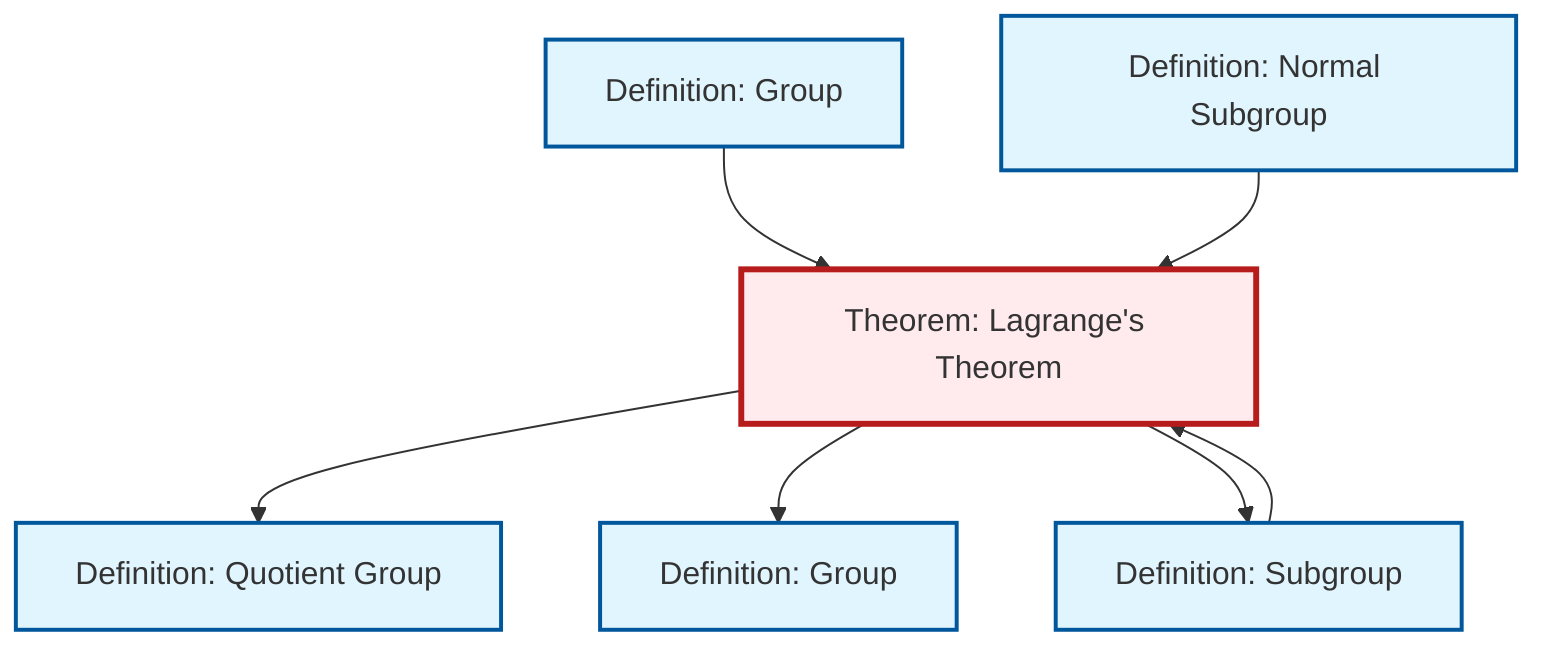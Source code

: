 graph TD
    classDef definition fill:#e1f5fe,stroke:#01579b,stroke-width:2px
    classDef theorem fill:#f3e5f5,stroke:#4a148c,stroke-width:2px
    classDef axiom fill:#fff3e0,stroke:#e65100,stroke-width:2px
    classDef example fill:#e8f5e9,stroke:#1b5e20,stroke-width:2px
    classDef current fill:#ffebee,stroke:#b71c1c,stroke-width:3px
    def-quotient-group["Definition: Quotient Group"]:::definition
    def-normal-subgroup["Definition: Normal Subgroup"]:::definition
    thm-lagrange["Theorem: Lagrange's Theorem"]:::theorem
    def-subgroup["Definition: Subgroup"]:::definition
    def-group["Definition: Group"]:::definition
    def-group-example["Definition: Group"]:::definition
    def-subgroup --> thm-lagrange
    def-group-example --> thm-lagrange
    thm-lagrange --> def-quotient-group
    thm-lagrange --> def-group
    def-normal-subgroup --> thm-lagrange
    thm-lagrange --> def-subgroup
    class thm-lagrange current